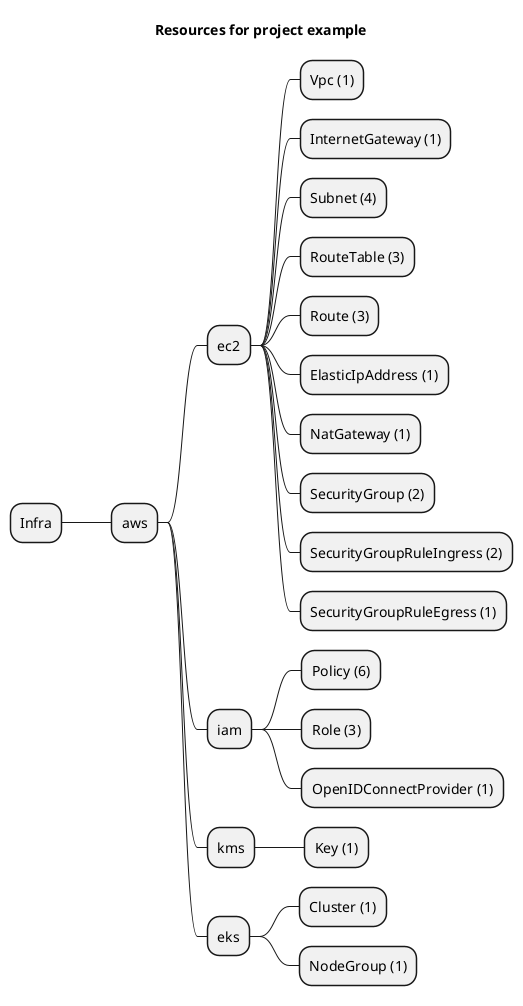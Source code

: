@startmindmap
title Resources for project example
skinparam monochrome true
+ Infra
++ aws
+++ ec2
++++ Vpc (1)
++++ InternetGateway (1)
++++ Subnet (4)
++++ RouteTable (3)
++++ Route (3)
++++ ElasticIpAddress (1)
++++ NatGateway (1)
++++ SecurityGroup (2)
++++ SecurityGroupRuleIngress (2)
++++ SecurityGroupRuleEgress (1)
+++ iam
++++ Policy (6)
++++ Role (3)
++++ OpenIDConnectProvider (1)
+++ kms
++++ Key (1)
+++ eks
++++ Cluster (1)
++++ NodeGroup (1)
@endmindmap